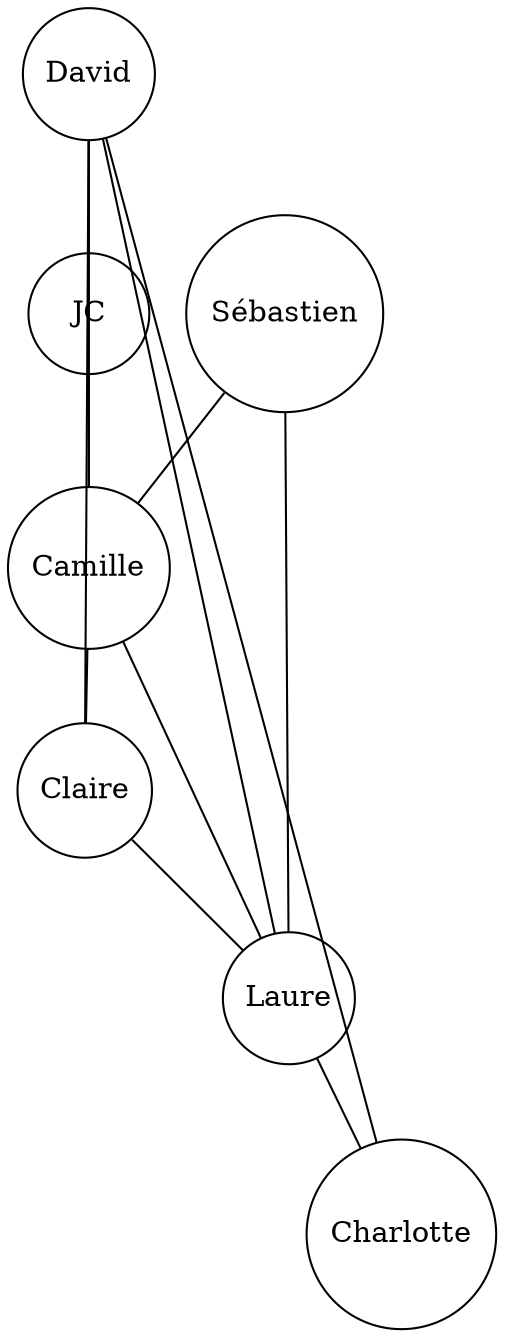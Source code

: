 digraph G {
 node [shape=circle width=.8 ];
 edge [arrowhead=none];
 splines=false;

Claire -> Laure;
Laure -> Charlotte;
David -> Laure;
JC -> Camille;
Camille -> Laure;
David -> JC;
Camille -> David;
Camille -> Claire;
David -> Charlotte;
David -> Claire;
Sébastien -> Laure;
Sébastien -> Camille;
 }


